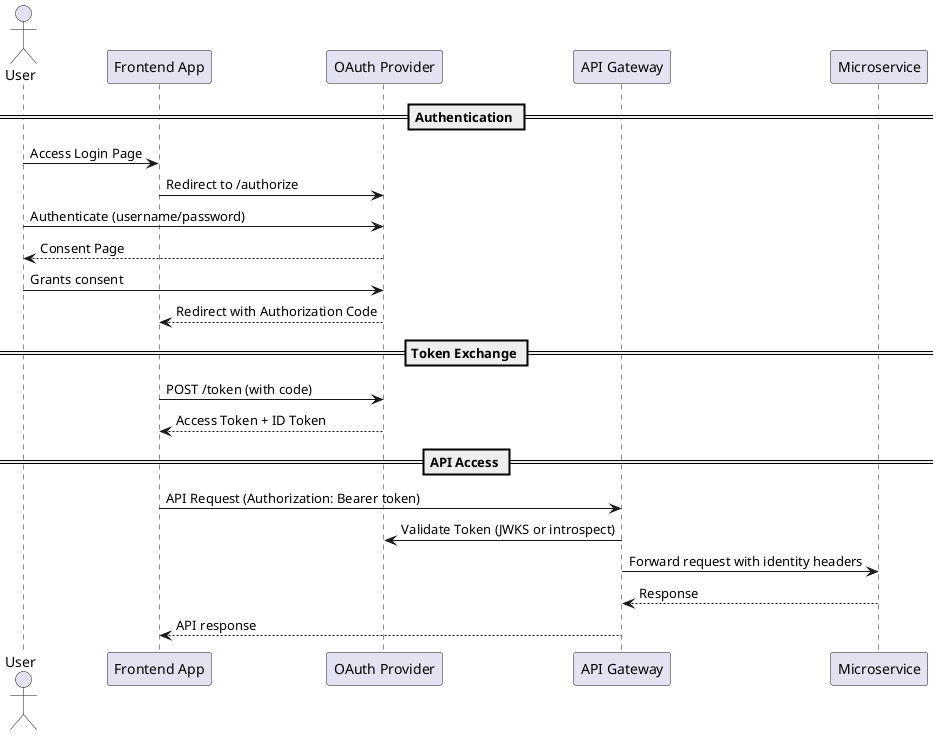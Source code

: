 @startuml "OAuth 2.0 Login Flow - Sequence Diagram"

actor User
participant "Frontend App" as Frontend
participant "OAuth Provider" as OAuth
participant "API Gateway" as Gateway
participant "Microservice" as Service

== Authentication ==
User -> Frontend : Access Login Page
Frontend -> OAuth : Redirect to /authorize
User -> OAuth : Authenticate (username/password)
OAuth --> User : Consent Page
User -> OAuth : Grants consent
OAuth --> Frontend : Redirect with Authorization Code

== Token Exchange ==
Frontend -> OAuth : POST /token (with code)
OAuth --> Frontend : Access Token + ID Token

== API Access ==
Frontend -> Gateway : API Request (Authorization: Bearer token)
Gateway -> OAuth : Validate Token (JWKS or introspect)
Gateway -> Service : Forward request with identity headers
Service --> Gateway : Response
Gateway --> Frontend : API response

@enduml
